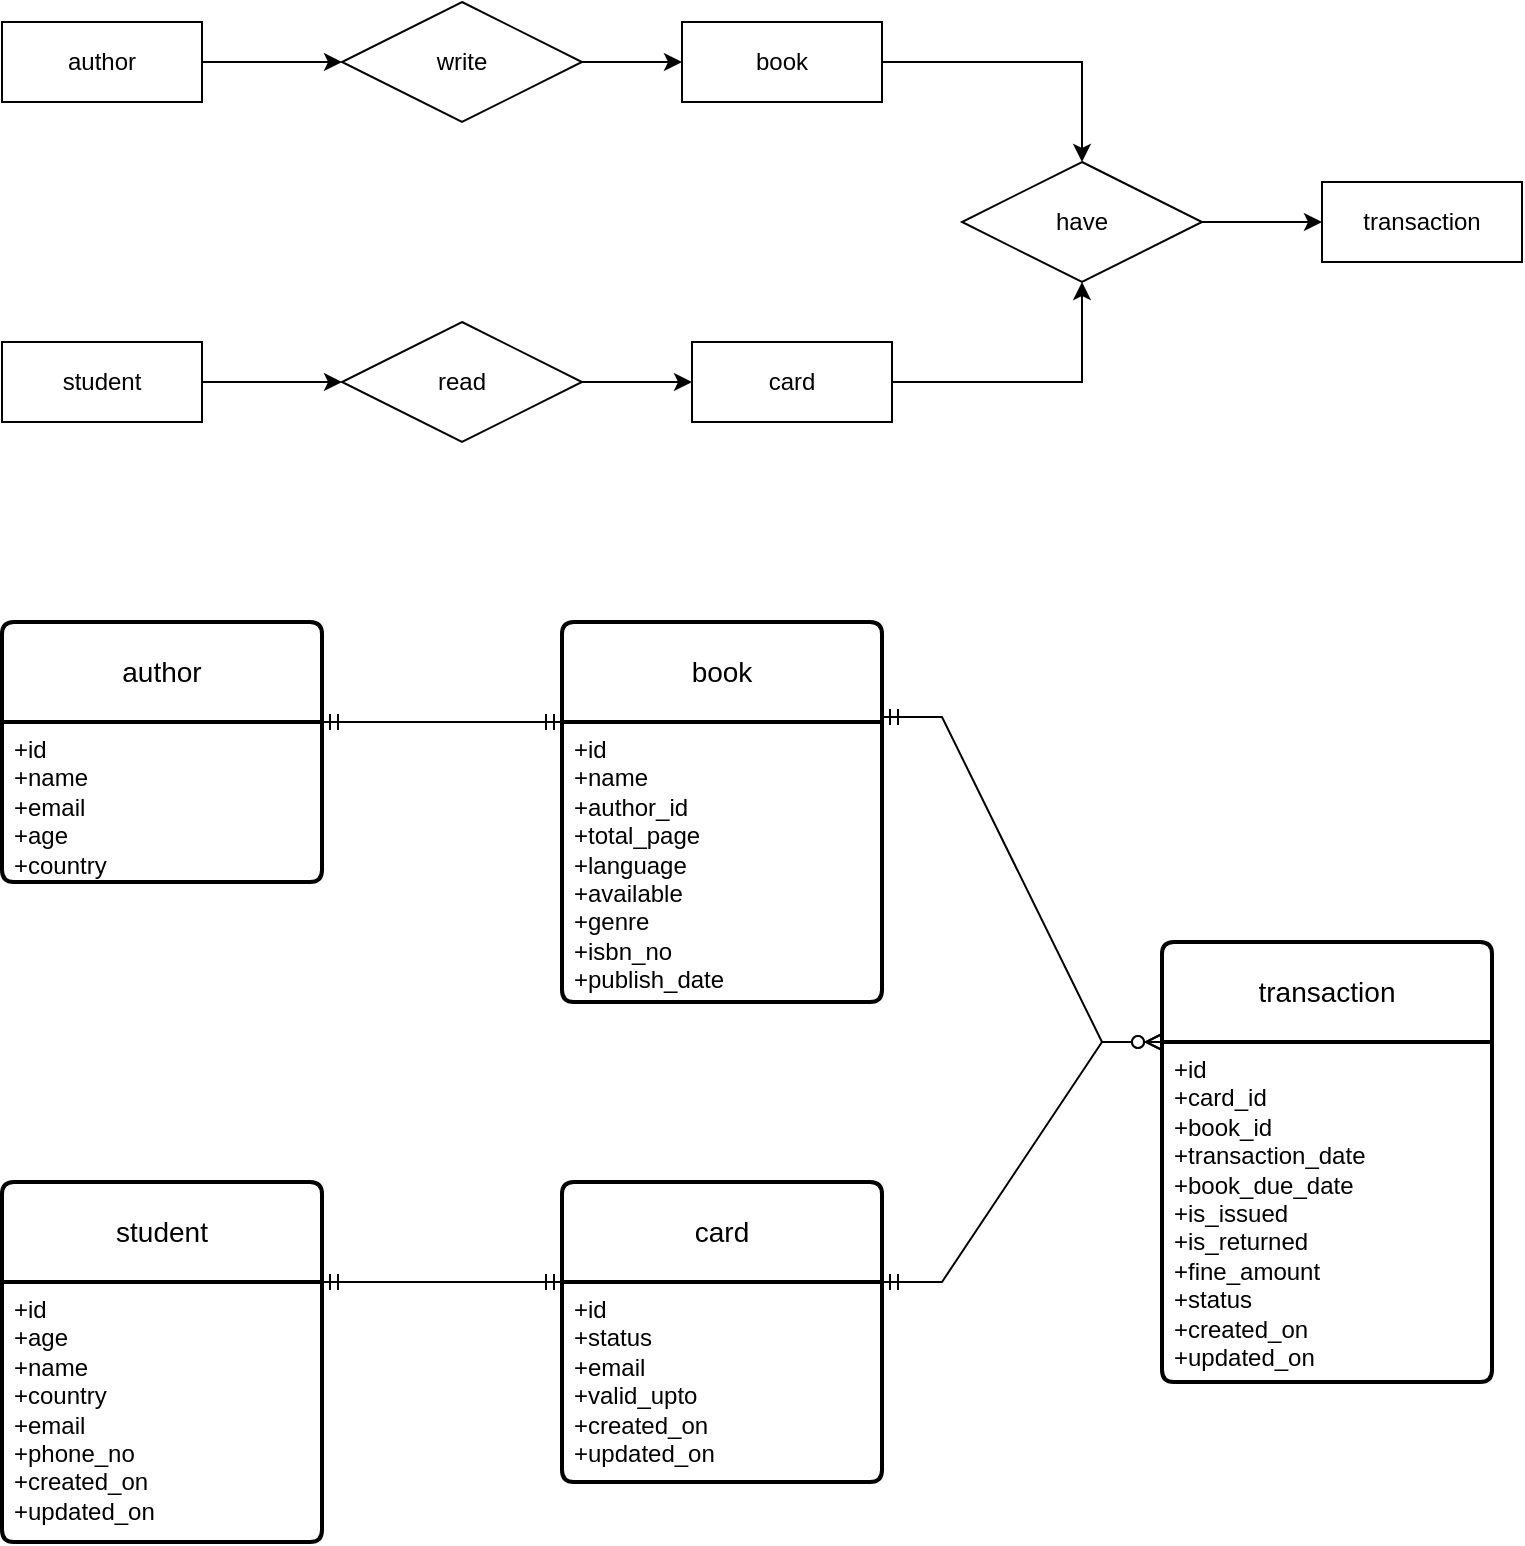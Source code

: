 <mxfile version="23.1.8" type="github">
  <diagram id="R2lEEEUBdFMjLlhIrx00" name="Page-1">
    <mxGraphModel dx="1026" dy="567" grid="1" gridSize="10" guides="1" tooltips="1" connect="1" arrows="1" fold="1" page="1" pageScale="1" pageWidth="850" pageHeight="1100" math="0" shadow="0" extFonts="Permanent Marker^https://fonts.googleapis.com/css?family=Permanent+Marker">
      <root>
        <mxCell id="0" />
        <mxCell id="1" parent="0" />
        <mxCell id="ER7DTNkVzD3qKIu9IUFz-31" style="edgeStyle=orthogonalEdgeStyle;rounded=0;orthogonalLoop=1;jettySize=auto;html=1;exitX=1;exitY=0.5;exitDx=0;exitDy=0;entryX=0;entryY=0.5;entryDx=0;entryDy=0;" edge="1" parent="1" source="ER7DTNkVzD3qKIu9IUFz-4" target="ER7DTNkVzD3qKIu9IUFz-28">
          <mxGeometry relative="1" as="geometry" />
        </mxCell>
        <mxCell id="ER7DTNkVzD3qKIu9IUFz-4" value="author" style="whiteSpace=wrap;html=1;align=center;" vertex="1" parent="1">
          <mxGeometry x="80" y="60" width="100" height="40" as="geometry" />
        </mxCell>
        <mxCell id="ER7DTNkVzD3qKIu9IUFz-33" style="edgeStyle=orthogonalEdgeStyle;rounded=0;orthogonalLoop=1;jettySize=auto;html=1;exitX=1;exitY=0.5;exitDx=0;exitDy=0;entryX=0.5;entryY=0;entryDx=0;entryDy=0;" edge="1" parent="1" source="ER7DTNkVzD3qKIu9IUFz-5" target="ER7DTNkVzD3qKIu9IUFz-30">
          <mxGeometry relative="1" as="geometry" />
        </mxCell>
        <mxCell id="ER7DTNkVzD3qKIu9IUFz-5" value="book" style="whiteSpace=wrap;html=1;align=center;" vertex="1" parent="1">
          <mxGeometry x="420" y="60" width="100" height="40" as="geometry" />
        </mxCell>
        <mxCell id="ER7DTNkVzD3qKIu9IUFz-36" style="edgeStyle=orthogonalEdgeStyle;rounded=0;orthogonalLoop=1;jettySize=auto;html=1;exitX=1;exitY=0.5;exitDx=0;exitDy=0;entryX=0;entryY=0.5;entryDx=0;entryDy=0;" edge="1" parent="1" source="ER7DTNkVzD3qKIu9IUFz-6" target="ER7DTNkVzD3qKIu9IUFz-29">
          <mxGeometry relative="1" as="geometry" />
        </mxCell>
        <mxCell id="ER7DTNkVzD3qKIu9IUFz-6" value="student" style="whiteSpace=wrap;html=1;align=center;" vertex="1" parent="1">
          <mxGeometry x="80" y="220" width="100" height="40" as="geometry" />
        </mxCell>
        <mxCell id="ER7DTNkVzD3qKIu9IUFz-35" style="edgeStyle=orthogonalEdgeStyle;rounded=0;orthogonalLoop=1;jettySize=auto;html=1;exitX=1;exitY=0.5;exitDx=0;exitDy=0;entryX=0.5;entryY=1;entryDx=0;entryDy=0;" edge="1" parent="1" source="ER7DTNkVzD3qKIu9IUFz-7" target="ER7DTNkVzD3qKIu9IUFz-30">
          <mxGeometry relative="1" as="geometry" />
        </mxCell>
        <mxCell id="ER7DTNkVzD3qKIu9IUFz-7" value="card" style="whiteSpace=wrap;html=1;align=center;" vertex="1" parent="1">
          <mxGeometry x="425" y="220" width="100" height="40" as="geometry" />
        </mxCell>
        <mxCell id="ER7DTNkVzD3qKIu9IUFz-8" value="transaction" style="whiteSpace=wrap;html=1;align=center;" vertex="1" parent="1">
          <mxGeometry x="740" y="140" width="100" height="40" as="geometry" />
        </mxCell>
        <mxCell id="ER7DTNkVzD3qKIu9IUFz-10" value="" style="edgeStyle=entityRelationEdgeStyle;fontSize=12;html=1;endArrow=ERmandOne;startArrow=ERmandOne;rounded=0;entryX=0;entryY=0;entryDx=0;entryDy=0;exitX=1;exitY=0;exitDx=0;exitDy=0;" edge="1" parent="1" source="ER7DTNkVzD3qKIu9IUFz-15" target="ER7DTNkVzD3qKIu9IUFz-17">
          <mxGeometry width="100" height="100" relative="1" as="geometry">
            <mxPoint x="240" y="410" as="sourcePoint" />
            <mxPoint x="360" y="410" as="targetPoint" />
          </mxGeometry>
        </mxCell>
        <mxCell id="ER7DTNkVzD3qKIu9IUFz-13" value="" style="edgeStyle=entityRelationEdgeStyle;fontSize=12;html=1;endArrow=ERzeroToMany;startArrow=ERmandOne;rounded=0;exitX=1;exitY=0;exitDx=0;exitDy=0;entryX=0;entryY=0;entryDx=0;entryDy=0;" edge="1" parent="1" source="ER7DTNkVzD3qKIu9IUFz-21" target="ER7DTNkVzD3qKIu9IUFz-23">
          <mxGeometry width="100" height="100" relative="1" as="geometry">
            <mxPoint x="530" y="580" as="sourcePoint" />
            <mxPoint x="680" y="500" as="targetPoint" />
          </mxGeometry>
        </mxCell>
        <mxCell id="ER7DTNkVzD3qKIu9IUFz-14" value="author" style="swimlane;childLayout=stackLayout;horizontal=1;startSize=50;horizontalStack=0;rounded=1;fontSize=14;fontStyle=0;strokeWidth=2;resizeParent=0;resizeLast=1;shadow=0;dashed=0;align=center;arcSize=4;whiteSpace=wrap;html=1;" vertex="1" parent="1">
          <mxGeometry x="80" y="360" width="160" height="130" as="geometry" />
        </mxCell>
        <mxCell id="ER7DTNkVzD3qKIu9IUFz-15" value="+id&lt;br&gt;+name&lt;br&gt;+email&lt;br&gt;+age&lt;br&gt;+country" style="align=left;strokeColor=none;fillColor=none;spacingLeft=4;fontSize=12;verticalAlign=top;resizable=0;rotatable=0;part=1;html=1;" vertex="1" parent="ER7DTNkVzD3qKIu9IUFz-14">
          <mxGeometry y="50" width="160" height="80" as="geometry" />
        </mxCell>
        <mxCell id="ER7DTNkVzD3qKIu9IUFz-16" value="book" style="swimlane;childLayout=stackLayout;horizontal=1;startSize=50;horizontalStack=0;rounded=1;fontSize=14;fontStyle=0;strokeWidth=2;resizeParent=0;resizeLast=1;shadow=0;dashed=0;align=center;arcSize=4;whiteSpace=wrap;html=1;" vertex="1" parent="1">
          <mxGeometry x="360" y="360" width="160" height="190" as="geometry" />
        </mxCell>
        <mxCell id="ER7DTNkVzD3qKIu9IUFz-17" value="+id&lt;br&gt;+name&lt;br&gt;+author_id&lt;br&gt;+total_page&lt;br&gt;+language&lt;br&gt;+available&lt;br&gt;+genre&lt;br&gt;+isbn_no&lt;br&gt;+publish_date" style="align=left;strokeColor=none;fillColor=none;spacingLeft=4;fontSize=12;verticalAlign=top;resizable=0;rotatable=0;part=1;html=1;" vertex="1" parent="ER7DTNkVzD3qKIu9IUFz-16">
          <mxGeometry y="50" width="160" height="140" as="geometry" />
        </mxCell>
        <mxCell id="ER7DTNkVzD3qKIu9IUFz-18" value="student" style="swimlane;childLayout=stackLayout;horizontal=1;startSize=50;horizontalStack=0;rounded=1;fontSize=14;fontStyle=0;strokeWidth=2;resizeParent=0;resizeLast=1;shadow=0;dashed=0;align=center;arcSize=4;whiteSpace=wrap;html=1;" vertex="1" parent="1">
          <mxGeometry x="80" y="640" width="160" height="180" as="geometry" />
        </mxCell>
        <mxCell id="ER7DTNkVzD3qKIu9IUFz-19" value="+id&lt;br&gt;+age&lt;br&gt;+name&lt;br&gt;+country&lt;br&gt;+email&lt;br&gt;+phone_no&lt;br&gt;+created_on&lt;br&gt;+updated_on" style="align=left;strokeColor=none;fillColor=none;spacingLeft=4;fontSize=12;verticalAlign=top;resizable=0;rotatable=0;part=1;html=1;" vertex="1" parent="ER7DTNkVzD3qKIu9IUFz-18">
          <mxGeometry y="50" width="160" height="130" as="geometry" />
        </mxCell>
        <mxCell id="ER7DTNkVzD3qKIu9IUFz-20" value="card" style="swimlane;childLayout=stackLayout;horizontal=1;startSize=50;horizontalStack=0;rounded=1;fontSize=14;fontStyle=0;strokeWidth=2;resizeParent=0;resizeLast=1;shadow=0;dashed=0;align=center;arcSize=4;whiteSpace=wrap;html=1;" vertex="1" parent="1">
          <mxGeometry x="360" y="640" width="160" height="150" as="geometry" />
        </mxCell>
        <mxCell id="ER7DTNkVzD3qKIu9IUFz-21" value="+id&lt;br&gt;+status&lt;br&gt;+email&lt;br&gt;+valid_upto&lt;br&gt;+created_on&lt;br&gt;+updated_on" style="align=left;strokeColor=none;fillColor=none;spacingLeft=4;fontSize=12;verticalAlign=top;resizable=0;rotatable=0;part=1;html=1;" vertex="1" parent="ER7DTNkVzD3qKIu9IUFz-20">
          <mxGeometry y="50" width="160" height="100" as="geometry" />
        </mxCell>
        <mxCell id="ER7DTNkVzD3qKIu9IUFz-22" value="transaction" style="swimlane;childLayout=stackLayout;horizontal=1;startSize=50;horizontalStack=0;rounded=1;fontSize=14;fontStyle=0;strokeWidth=2;resizeParent=0;resizeLast=1;shadow=0;dashed=0;align=center;arcSize=4;whiteSpace=wrap;html=1;" vertex="1" parent="1">
          <mxGeometry x="660" y="520" width="165" height="220" as="geometry" />
        </mxCell>
        <mxCell id="ER7DTNkVzD3qKIu9IUFz-23" value="+id&lt;br&gt;+card_id&lt;br&gt;+book_id&lt;br&gt;+transaction_date&lt;br&gt;+book_due_date&lt;br&gt;+is_issued&lt;br&gt;+is_returned&lt;br&gt;+fine_amount&lt;br&gt;+status&lt;br&gt;+created_on&lt;br&gt;+updated_on" style="align=left;strokeColor=none;fillColor=none;spacingLeft=4;fontSize=12;verticalAlign=top;resizable=0;rotatable=0;part=1;html=1;" vertex="1" parent="ER7DTNkVzD3qKIu9IUFz-22">
          <mxGeometry y="50" width="165" height="170" as="geometry" />
        </mxCell>
        <mxCell id="ER7DTNkVzD3qKIu9IUFz-26" value="" style="edgeStyle=entityRelationEdgeStyle;fontSize=12;html=1;endArrow=ERmandOne;startArrow=ERmandOne;rounded=0;exitX=1;exitY=0;exitDx=0;exitDy=0;" edge="1" parent="1" source="ER7DTNkVzD3qKIu9IUFz-19">
          <mxGeometry width="100" height="100" relative="1" as="geometry">
            <mxPoint x="240" y="714.5" as="sourcePoint" />
            <mxPoint x="360" y="690" as="targetPoint" />
          </mxGeometry>
        </mxCell>
        <mxCell id="ER7DTNkVzD3qKIu9IUFz-27" value="" style="edgeStyle=entityRelationEdgeStyle;fontSize=12;html=1;endArrow=ERzeroToMany;startArrow=ERmandOne;rounded=0;entryX=0;entryY=0;entryDx=0;entryDy=0;exitX=1;exitY=0.25;exitDx=0;exitDy=0;" edge="1" parent="1" source="ER7DTNkVzD3qKIu9IUFz-16" target="ER7DTNkVzD3qKIu9IUFz-23">
          <mxGeometry width="100" height="100" relative="1" as="geometry">
            <mxPoint x="520" y="410" as="sourcePoint" />
            <mxPoint x="670" y="490" as="targetPoint" />
          </mxGeometry>
        </mxCell>
        <mxCell id="ER7DTNkVzD3qKIu9IUFz-32" style="edgeStyle=orthogonalEdgeStyle;rounded=0;orthogonalLoop=1;jettySize=auto;html=1;exitX=1;exitY=0.5;exitDx=0;exitDy=0;entryX=0;entryY=0.5;entryDx=0;entryDy=0;" edge="1" parent="1" source="ER7DTNkVzD3qKIu9IUFz-28" target="ER7DTNkVzD3qKIu9IUFz-5">
          <mxGeometry relative="1" as="geometry" />
        </mxCell>
        <mxCell id="ER7DTNkVzD3qKIu9IUFz-28" value="write" style="shape=rhombus;perimeter=rhombusPerimeter;whiteSpace=wrap;html=1;align=center;" vertex="1" parent="1">
          <mxGeometry x="250" y="50" width="120" height="60" as="geometry" />
        </mxCell>
        <mxCell id="ER7DTNkVzD3qKIu9IUFz-37" style="edgeStyle=orthogonalEdgeStyle;rounded=0;orthogonalLoop=1;jettySize=auto;html=1;exitX=1;exitY=0.5;exitDx=0;exitDy=0;entryX=0;entryY=0.5;entryDx=0;entryDy=0;" edge="1" parent="1" source="ER7DTNkVzD3qKIu9IUFz-29" target="ER7DTNkVzD3qKIu9IUFz-7">
          <mxGeometry relative="1" as="geometry" />
        </mxCell>
        <mxCell id="ER7DTNkVzD3qKIu9IUFz-29" value="read" style="shape=rhombus;perimeter=rhombusPerimeter;whiteSpace=wrap;html=1;align=center;" vertex="1" parent="1">
          <mxGeometry x="250" y="210" width="120" height="60" as="geometry" />
        </mxCell>
        <mxCell id="ER7DTNkVzD3qKIu9IUFz-34" style="edgeStyle=orthogonalEdgeStyle;rounded=0;orthogonalLoop=1;jettySize=auto;html=1;exitX=1;exitY=0.5;exitDx=0;exitDy=0;entryX=0;entryY=0.5;entryDx=0;entryDy=0;" edge="1" parent="1" source="ER7DTNkVzD3qKIu9IUFz-30" target="ER7DTNkVzD3qKIu9IUFz-8">
          <mxGeometry relative="1" as="geometry" />
        </mxCell>
        <mxCell id="ER7DTNkVzD3qKIu9IUFz-30" value="have" style="shape=rhombus;perimeter=rhombusPerimeter;whiteSpace=wrap;html=1;align=center;" vertex="1" parent="1">
          <mxGeometry x="560" y="130" width="120" height="60" as="geometry" />
        </mxCell>
      </root>
    </mxGraphModel>
  </diagram>
</mxfile>
